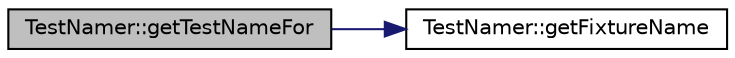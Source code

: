 digraph "TestNamer::getTestNameFor"
{
  edge [fontname="Helvetica",fontsize="10",labelfontname="Helvetica",labelfontsize="10"];
  node [fontname="Helvetica",fontsize="10",shape=record];
  rankdir="LR";
  Node1 [label="TestNamer::getTestNameFor",height=0.2,width=0.4,color="black", fillcolor="grey75", style="filled", fontcolor="black"];
  Node1 -> Node2 [color="midnightblue",fontsize="10",style="solid",fontname="Helvetica"];
  Node2 [label="TestNamer::getFixtureName",height=0.2,width=0.4,color="black", fillcolor="white", style="filled",URL="$class_test_namer.html#a19ff7fb473c7e238711996dcd3b733c4",tooltip="Returns the name of the fixture. "];
}
